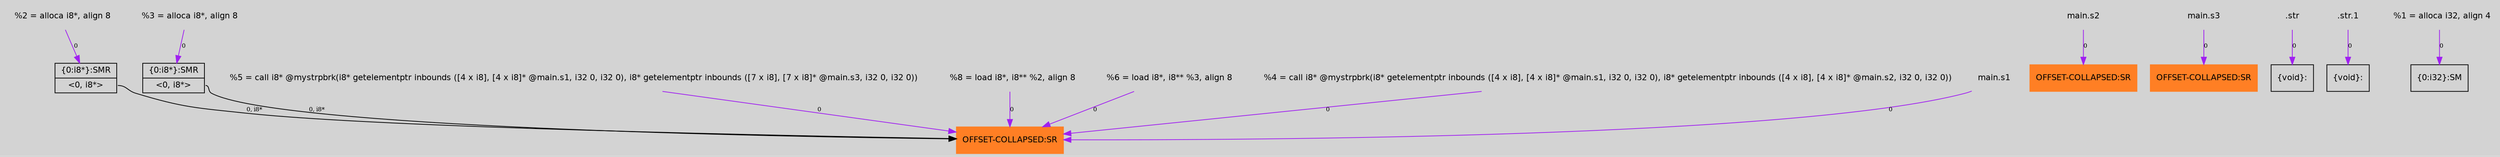 digraph unnamed {
	graph [center=true, ratio=true, bgcolor=lightgray, fontname=Helvetica];
	node  [fontname=Helvetica, fontsize=11];

	Node0x2ab9600 [shape=record,color=chocolate1, style=filled,label="{OFFSET-COLLAPSED:SR}"];
	Node0x2abb460 [shape=record,color=chocolate1, style=filled,label="{OFFSET-COLLAPSED:SR}"];
	Node0x2abb550 [shape=record,color=chocolate1, style=filled,label="{OFFSET-COLLAPSED:SR}"];
	Node0x2abb630 [shape=record,label="{\{void\}:}"];
	Node0x2abd8e0 [shape=record,label="{\{void\}:}"];
	Node0x2abda70 [shape=record,label="{\{0:i32\}:SM}"];
	Node0x2abdb40 [shape=record,label="{\{0:i8*\}:SMR|{<s0>\<0, i8*\>}}"];
	Node0x2abdc40 [shape=record,label="{\{0:i8*\}:SMR|{<s0>\<0, i8*\>}}"];
	Node0x2aa4a48 [shape=plaintext, label ="  %5 = call i8* @mystrpbrk(i8* getelementptr inbounds ([4 x i8], [4 x i8]* @main.s1, i32 0, i32 0), i8* getelementptr inbounds ([7 x i8], [7 x i8]* @main.s3, i32 0, i32 0))"];
	Node0x2aa4a48 -> Node0x2ab9600[arrowtail=tee,label="0",fontsize=8,color=purple];
	Node0x2aa4e48 [shape=plaintext, label ="  %8 = load i8*, i8** %2, align 8"];
	Node0x2aa4e48 -> Node0x2ab9600[arrowtail=tee,label="0",fontsize=8,color=purple];
	Node0x2a9b148 [shape=plaintext, label ="main.s2"];
	Node0x2a9b148 -> Node0x2abb460[arrowtail=tee,label="0",fontsize=8,color=purple];
	Node0x2aa4328 [shape=plaintext, label ="  %1 = alloca i32, align 4"];
	Node0x2aa4328 -> Node0x2abda70[arrowtail=tee,label="0",fontsize=8,color=purple];
	Node0x2a9b438 [shape=plaintext, label =".str.1"];
	Node0x2a9b438 -> Node0x2abd8e0[arrowtail=tee,label="0",fontsize=8,color=purple];
	Node0x2aa4388 [shape=plaintext, label ="  %2 = alloca i8*, align 8"];
	Node0x2aa4388 -> Node0x2abdb40[arrowtail=tee,label="0",fontsize=8,color=purple];
	Node0x2aa4b88 [shape=plaintext, label ="  %6 = load i8*, i8** %3, align 8"];
	Node0x2aa4b88 -> Node0x2ab9600[arrowtail=tee,label="0",fontsize=8,color=purple];
	Node0x2aa43e8 [shape=plaintext, label ="  %3 = alloca i8*, align 8"];
	Node0x2aa43e8 -> Node0x2abdc40[arrowtail=tee,label="0",fontsize=8,color=purple];
	Node0x2aa4808 [shape=plaintext, label ="  %4 = call i8* @mystrpbrk(i8* getelementptr inbounds ([4 x i8], [4 x i8]* @main.s1, i32 0, i32 0), i8* getelementptr inbounds ([4 x i8], [4 x i8]* @main.s2, i32 0, i32 0))"];
	Node0x2aa4808 -> Node0x2ab9600[arrowtail=tee,label="0",fontsize=8,color=purple];
	Node0x2a9a758 [shape=plaintext, label ="main.s1"];
	Node0x2a9a758 -> Node0x2ab9600[arrowtail=tee,label="0",fontsize=8,color=purple];
	Node0x2a9b338 [shape=plaintext, label =".str"];
	Node0x2a9b338 -> Node0x2abb630[arrowtail=tee,label="0",fontsize=8,color=purple];
	Node0x2a9b238 [shape=plaintext, label ="main.s3"];
	Node0x2a9b238 -> Node0x2abb550[arrowtail=tee,label="0",fontsize=8,color=purple];
	Node0x2abdb40:s0 -> Node0x2ab9600[arrowtail=tee,label="0, i8*",fontsize=8];
	Node0x2abdc40:s0 -> Node0x2ab9600[arrowtail=tee,label="0, i8*",fontsize=8];
}
